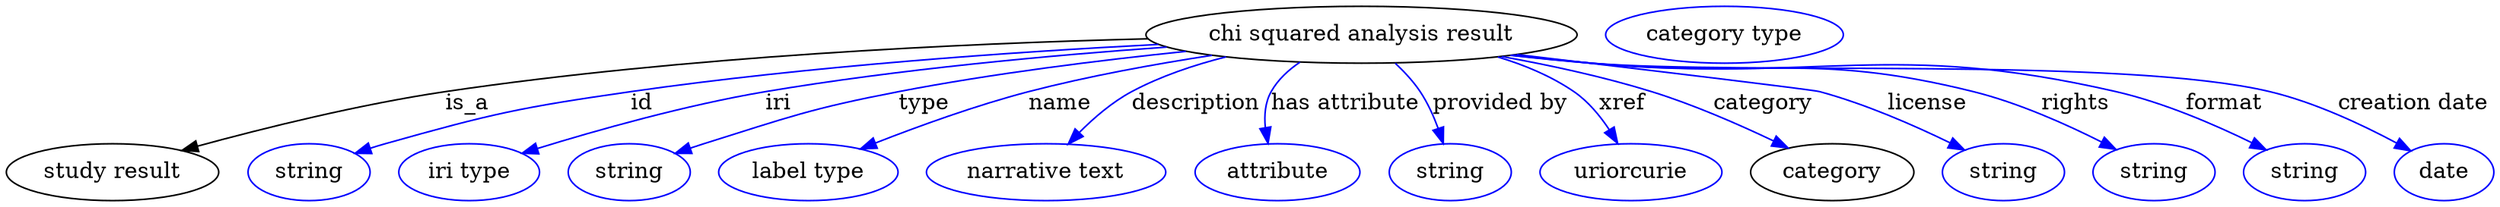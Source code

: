 digraph {
	graph [bb="0,0,1566.1,123"];
	node [label="\N"];
	"chi squared analysis result"	[height=0.5,
		label="chi squared analysis result",
		pos="851.94,105",
		width=3.7733];
	"study result"	[height=0.5,
		pos="66.944,18",
		width=1.8596];
	"chi squared analysis result" -> "study result"	[label=is_a,
		lp="289.94,61.5",
		pos="e,110.54,31.78 717.41,102.44 600.24,99.5 426.07,91.345 275.94,69 222.31,61.017 162.2,45.981 120.27,34.474"];
	id	[color=blue,
		height=0.5,
		label=string,
		pos="189.94,18",
		width=1.0652];
	"chi squared analysis result" -> id	[color=blue,
		label=id,
		lp="399.94,61.5",
		pos="e,218.94,29.954 723.83,98.823 631.49,93.976 504.08,84.995 392.94,69 323.23,58.967 305.73,55.131 237.94,36 234.84,35.124 231.64,34.151 \
228.45,33.129",
		style=solid];
	iri	[color=blue,
		height=0.5,
		label="iri type",
		pos="290.94,18",
		width=1.2277];
	"chi squared analysis result" -> iri	[color=blue,
		label=iri,
		lp="485.94,61.5",
		pos="e,324.31,29.942 729.22,97.168 655.93,91.934 561.2,83.143 477.94,69 427.76,60.476 371.5,44.535 333.92,32.939",
		style=solid];
	type	[color=blue,
		height=0.5,
		label=string,
		pos="391.94,18",
		width=1.0652];
	"chi squared analysis result" -> type	[color=blue,
		label=type,
		lp="576.94,61.5",
		pos="e,420.9,29.898 741.5,94.51 686.88,88.856 620.14,80.502 560.94,69 505.8,58.285 492.51,52.901 438.94,36 436.19,35.131 433.36,34.201 \
430.51,33.24",
		style=solid];
	name	[color=blue,
		height=0.5,
		label="label type",
		pos="504.94,18",
		width=1.5707];
	"chi squared analysis result" -> name	[color=blue,
		label=name,
		lp="662.94,61.5",
		pos="e,537.59,32.737 757.8,91.953 721.58,86.351 680.04,78.74 642.94,69 610.13,60.383 574.12,47.204 547.11,36.54",
		style=solid];
	description	[color=blue,
		height=0.5,
		label="narrative text",
		pos="654.94,18",
		width=2.0943];
	"chi squared analysis result" -> description	[color=blue,
		label=description,
		lp="747.44,61.5",
		pos="e,668.24,35.782 765.58,91.042 745.56,85.929 724.88,78.832 706.94,69 695.1,62.511 684.01,52.619 675.14,43.342",
		style=solid];
	"has attribute"	[color=blue,
		height=0.5,
		label=attribute,
		pos="799.94,18",
		width=1.4443];
	"chi squared analysis result" -> "has attribute"	[color=blue,
		label="has attribute",
		lp="841.94,61.5",
		pos="e,793.48,36.221 813.13,87.651 805.85,82.752 799.2,76.601 794.94,69 791.09,62.118 790.59,53.863 791.54,46.061",
		style=solid];
	"provided by"	[color=blue,
		height=0.5,
		label=string,
		pos="907.94,18",
		width=1.0652];
	"chi squared analysis result" -> "provided by"	[color=blue,
		label="provided by",
		lp="939.44,61.5",
		pos="e,903.53,36.115 873.26,86.928 878.91,81.632 884.63,75.474 888.94,69 893.65,61.938 897.42,53.545 900.32,45.671",
		style=solid];
	xref	[color=blue,
		height=0.5,
		label=uriorcurie,
		pos="1021.9,18",
		width=1.5887];
	"chi squared analysis result" -> xref	[color=blue,
		label=xref,
		lp="1016.4,61.5",
		pos="e,1013.5,36.236 937.63,91.028 954.59,85.941 971.57,78.859 985.94,69 994.94,62.829 1002.5,53.638 1008.3,44.813",
		style=solid];
	category	[height=0.5,
		pos="1148.9,18",
		width=1.4263];
	"chi squared analysis result" -> category	[color=blue,
		label=category,
		lp="1105.4,61.5",
		pos="e,1121,33.349 939.96,91.289 970.41,85.81 1004.5,78.451 1034.9,69 1061.4,60.791 1089.9,48.285 1111.8,37.834",
		style=solid];
	license	[color=blue,
		height=0.5,
		label=string,
		pos="1256.9,18",
		width=1.0652];
	"chi squared analysis result" -> license	[color=blue,
		label=license,
		lp="1208.9,61.5",
		pos="e,1232.3,32.069 949.99,92.457 1031.9,82.757 1136.2,70.272 1140.9,69 1169.7,61.246 1200.5,47.674 1223.2,36.626",
		style=solid];
	rights	[color=blue,
		height=0.5,
		label=string,
		pos="1351.9,18",
		width=1.0652];
	"chi squared analysis result" -> rights	[color=blue,
		label=rights,
		lp="1302.4,61.5",
		pos="e,1328.3,32.2 947.82,92.182 964.2,90.328 981.05,88.525 996.94,87 1103.9,76.744 1133.7,94.942 1237.9,69 1266.6,61.875 1297.1,48.133 \
1319.3,36.856",
		style=solid];
	format	[color=blue,
		height=0.5,
		label=string,
		pos="1446.9,18",
		width=1.0652];
	"chi squared analysis result" -> format	[color=blue,
		label=format,
		lp="1396.4,61.5",
		pos="e,1422.7,32.111 946.62,92.038 963.37,90.168 980.66,88.396 996.94,87 1143.7,74.416 1184.4,102.02 1327.9,69 1358.1,62.069 1390.3,48.083 \
1413.6,36.661",
		style=solid];
	"creation date"	[color=blue,
		height=0.5,
		label=date,
		pos="1534.9,18",
		width=0.86659];
	"chi squared analysis result" -> "creation date"	[color=blue,
		label="creation date",
		lp="1515.4,61.5",
		pos="e,1513.9,31.533 945.83,91.956 962.82,90.072 980.39,88.316 996.94,87 1091.8,79.452 1332.4,91.103 1424.9,69 1453.4,62.211 1483.5,47.994 \
1505,36.449",
		style=solid];
	"named thing_category"	[color=blue,
		height=0.5,
		label="category type",
		pos="1080.9,105",
		width=2.0762];
}
